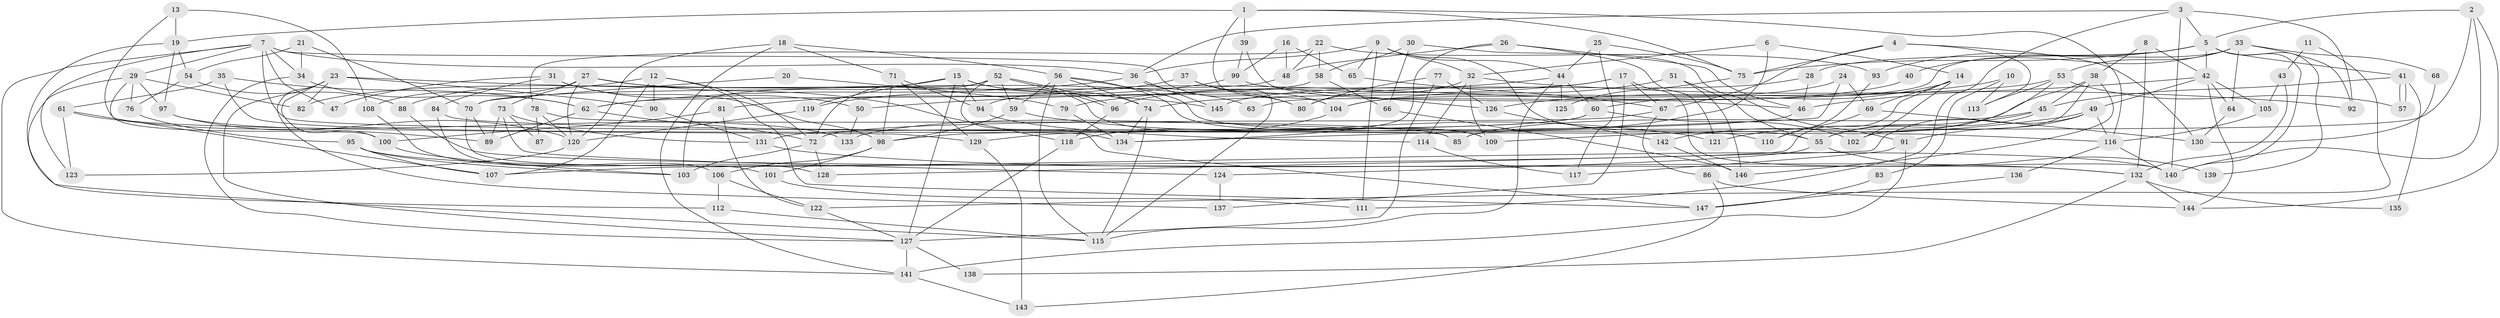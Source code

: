 // coarse degree distribution, {3: 0.1896551724137931, 4: 0.2413793103448276, 10: 0.05172413793103448, 2: 0.10344827586206896, 6: 0.05172413793103448, 5: 0.06896551724137931, 9: 0.06896551724137931, 11: 0.05172413793103448, 8: 0.06896551724137931, 7: 0.06896551724137931, 12: 0.034482758620689655}
// Generated by graph-tools (version 1.1) at 2025/55/03/04/25 21:55:20]
// undirected, 147 vertices, 294 edges
graph export_dot {
graph [start="1"]
  node [color=gray90,style=filled];
  1;
  2;
  3;
  4;
  5;
  6;
  7;
  8;
  9;
  10;
  11;
  12;
  13;
  14;
  15;
  16;
  17;
  18;
  19;
  20;
  21;
  22;
  23;
  24;
  25;
  26;
  27;
  28;
  29;
  30;
  31;
  32;
  33;
  34;
  35;
  36;
  37;
  38;
  39;
  40;
  41;
  42;
  43;
  44;
  45;
  46;
  47;
  48;
  49;
  50;
  51;
  52;
  53;
  54;
  55;
  56;
  57;
  58;
  59;
  60;
  61;
  62;
  63;
  64;
  65;
  66;
  67;
  68;
  69;
  70;
  71;
  72;
  73;
  74;
  75;
  76;
  77;
  78;
  79;
  80;
  81;
  82;
  83;
  84;
  85;
  86;
  87;
  88;
  89;
  90;
  91;
  92;
  93;
  94;
  95;
  96;
  97;
  98;
  99;
  100;
  101;
  102;
  103;
  104;
  105;
  106;
  107;
  108;
  109;
  110;
  111;
  112;
  113;
  114;
  115;
  116;
  117;
  118;
  119;
  120;
  121;
  122;
  123;
  124;
  125;
  126;
  127;
  128;
  129;
  130;
  131;
  132;
  133;
  134;
  135;
  136;
  137;
  138;
  139;
  140;
  141;
  142;
  143;
  144;
  145;
  146;
  147;
  1 -- 75;
  1 -- 19;
  1 -- 39;
  1 -- 104;
  1 -- 116;
  2 -- 140;
  2 -- 5;
  2 -- 85;
  2 -- 144;
  3 -- 36;
  3 -- 5;
  3 -- 92;
  3 -- 111;
  3 -- 140;
  4 -- 67;
  4 -- 75;
  4 -- 113;
  4 -- 130;
  5 -- 41;
  5 -- 140;
  5 -- 28;
  5 -- 42;
  5 -- 75;
  5 -- 93;
  5 -- 139;
  6 -- 32;
  6 -- 14;
  6 -- 133;
  7 -- 34;
  7 -- 29;
  7 -- 36;
  7 -- 47;
  7 -- 80;
  7 -- 85;
  7 -- 123;
  7 -- 141;
  8 -- 38;
  8 -- 42;
  8 -- 132;
  9 -- 36;
  9 -- 44;
  9 -- 32;
  9 -- 55;
  9 -- 65;
  9 -- 111;
  10 -- 113;
  10 -- 126;
  10 -- 83;
  11 -- 122;
  11 -- 43;
  12 -- 90;
  12 -- 72;
  12 -- 88;
  12 -- 107;
  12 -- 147;
  13 -- 19;
  13 -- 129;
  13 -- 108;
  14 -- 107;
  14 -- 69;
  14 -- 60;
  14 -- 102;
  15 -- 109;
  15 -- 74;
  15 -- 82;
  15 -- 94;
  15 -- 119;
  15 -- 127;
  16 -- 65;
  16 -- 99;
  16 -- 48;
  17 -- 96;
  17 -- 140;
  17 -- 67;
  17 -- 79;
  17 -- 137;
  18 -- 120;
  18 -- 141;
  18 -- 56;
  18 -- 71;
  19 -- 97;
  19 -- 54;
  19 -- 112;
  20 -- 79;
  20 -- 70;
  21 -- 70;
  21 -- 34;
  21 -- 54;
  22 -- 48;
  22 -- 93;
  22 -- 58;
  22 -- 78;
  23 -- 127;
  23 -- 145;
  23 -- 82;
  23 -- 90;
  23 -- 100;
  23 -- 137;
  24 -- 134;
  24 -- 104;
  24 -- 69;
  25 -- 44;
  25 -- 117;
  25 -- 75;
  26 -- 121;
  26 -- 48;
  26 -- 46;
  26 -- 134;
  27 -- 73;
  27 -- 118;
  27 -- 63;
  27 -- 108;
  27 -- 120;
  28 -- 46;
  28 -- 145;
  29 -- 82;
  29 -- 100;
  29 -- 76;
  29 -- 97;
  29 -- 115;
  30 -- 58;
  30 -- 66;
  30 -- 91;
  31 -- 98;
  31 -- 50;
  31 -- 47;
  31 -- 84;
  32 -- 109;
  32 -- 80;
  32 -- 92;
  32 -- 114;
  33 -- 53;
  33 -- 92;
  33 -- 40;
  33 -- 63;
  33 -- 64;
  33 -- 68;
  34 -- 127;
  34 -- 62;
  35 -- 62;
  35 -- 61;
  35 -- 134;
  36 -- 115;
  36 -- 62;
  36 -- 145;
  37 -- 80;
  37 -- 81;
  37 -- 104;
  38 -- 102;
  38 -- 146;
  38 -- 45;
  38 -- 142;
  39 -- 46;
  39 -- 99;
  40 -- 94;
  41 -- 45;
  41 -- 57;
  41 -- 57;
  41 -- 135;
  42 -- 49;
  42 -- 46;
  42 -- 64;
  42 -- 105;
  42 -- 144;
  43 -- 132;
  43 -- 105;
  44 -- 115;
  44 -- 60;
  44 -- 50;
  44 -- 125;
  45 -- 85;
  45 -- 55;
  45 -- 121;
  46 -- 129;
  48 -- 70;
  49 -- 116;
  49 -- 128;
  49 -- 91;
  49 -- 109;
  50 -- 133;
  51 -- 104;
  51 -- 55;
  51 -- 146;
  52 -- 96;
  52 -- 96;
  52 -- 103;
  52 -- 59;
  52 -- 72;
  52 -- 147;
  53 -- 55;
  53 -- 74;
  53 -- 57;
  53 -- 113;
  54 -- 88;
  54 -- 76;
  55 -- 124;
  55 -- 139;
  56 -- 74;
  56 -- 59;
  56 -- 109;
  56 -- 110;
  56 -- 115;
  58 -- 62;
  58 -- 66;
  59 -- 98;
  59 -- 121;
  60 -- 98;
  60 -- 102;
  60 -- 131;
  61 -- 107;
  61 -- 123;
  61 -- 89;
  62 -- 89;
  62 -- 72;
  64 -- 130;
  65 -- 67;
  66 -- 146;
  67 -- 72;
  67 -- 86;
  68 -- 130;
  69 -- 130;
  69 -- 110;
  70 -- 89;
  70 -- 101;
  71 -- 129;
  71 -- 94;
  71 -- 98;
  72 -- 103;
  72 -- 128;
  73 -- 131;
  73 -- 124;
  73 -- 87;
  73 -- 89;
  74 -- 134;
  74 -- 115;
  75 -- 125;
  76 -- 95;
  77 -- 80;
  77 -- 127;
  77 -- 126;
  78 -- 85;
  78 -- 87;
  78 -- 120;
  79 -- 134;
  81 -- 100;
  81 -- 122;
  83 -- 147;
  84 -- 106;
  84 -- 116;
  86 -- 144;
  86 -- 143;
  88 -- 132;
  90 -- 131;
  91 -- 117;
  91 -- 141;
  93 -- 110;
  94 -- 114;
  95 -- 140;
  95 -- 103;
  95 -- 107;
  96 -- 118;
  97 -- 120;
  97 -- 133;
  98 -- 101;
  98 -- 106;
  99 -- 119;
  99 -- 126;
  100 -- 103;
  101 -- 111;
  104 -- 118;
  105 -- 116;
  106 -- 112;
  106 -- 122;
  108 -- 128;
  112 -- 115;
  114 -- 117;
  116 -- 136;
  116 -- 140;
  118 -- 127;
  119 -- 120;
  120 -- 123;
  122 -- 127;
  124 -- 137;
  126 -- 142;
  127 -- 141;
  127 -- 138;
  129 -- 143;
  131 -- 132;
  132 -- 144;
  132 -- 135;
  132 -- 138;
  136 -- 147;
  141 -- 143;
  142 -- 146;
}
